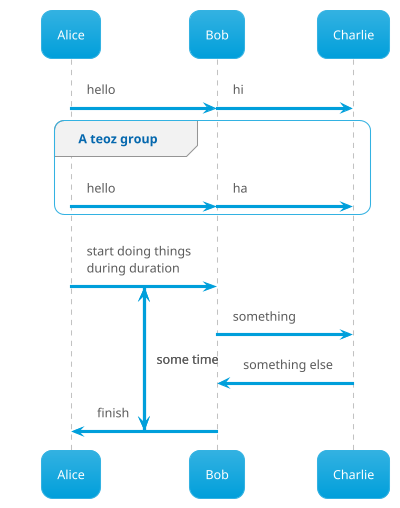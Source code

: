 ' Do not edit
' Theme Gallery
' autogenerated by script
'
@startuml
!theme bluegray
!pragma teoz true
Alice -> Bob : hello
& Bob -> Charlie : hi
group A teoz group
Alice -> Bob : hello
& Bob -> Charlie : ha
end
{start} Alice -> Bob : start doing things\nduring duration
Bob -> Charlie : something
Charlie -> Bob : something else
{end} Bob -> Alice : finish
{start} <-> {end} : some time
@enduml
